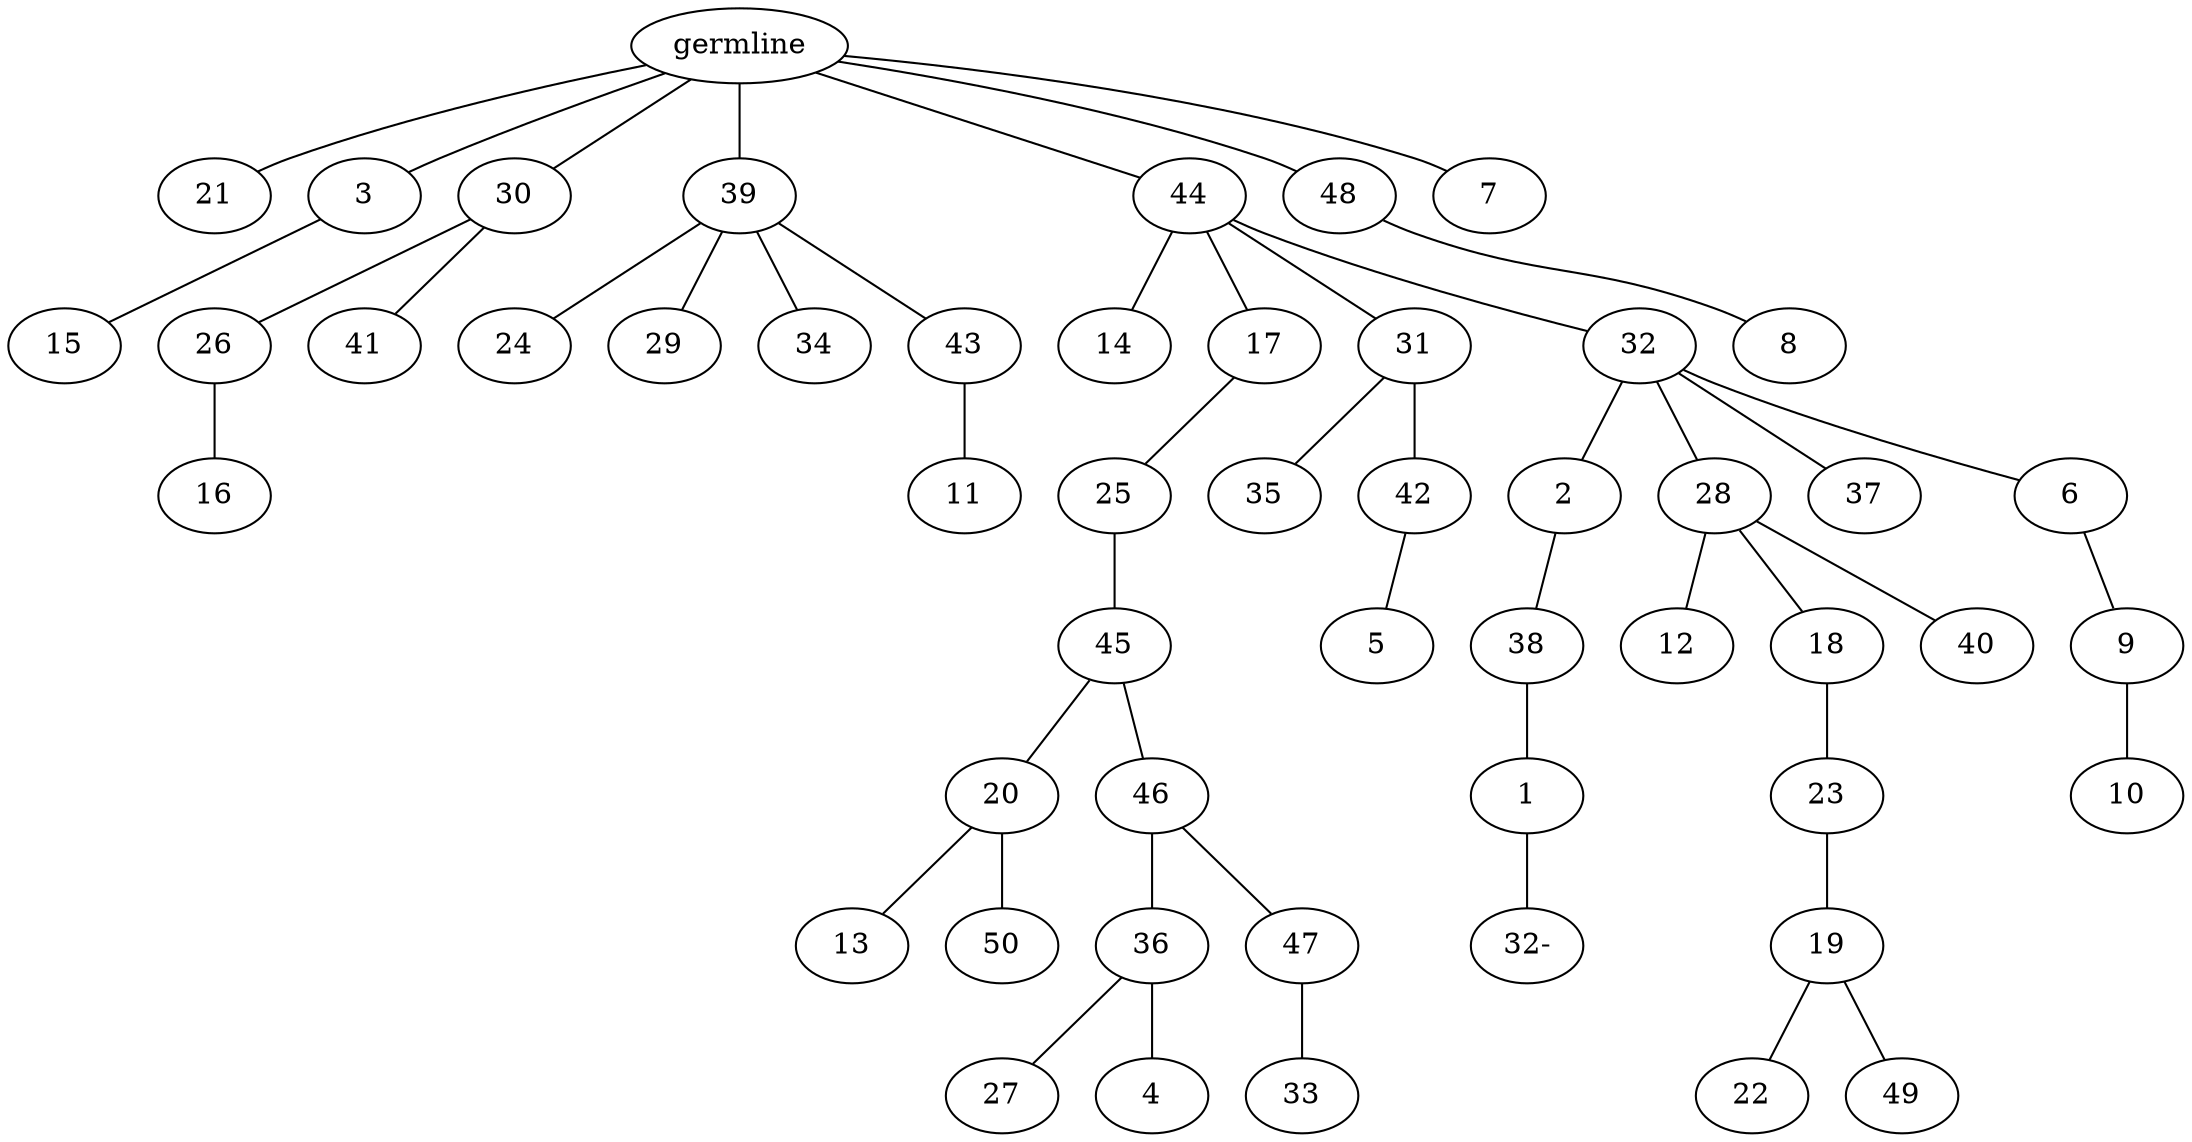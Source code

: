 graph tree {
    "139774406273008" [label="germline"];
    "139774406272336" [label="21"];
    "139774406273392" [label="3"];
    "139774406273920" [label="15"];
    "139774406273968" [label="30"];
    "139774406274544" [label="26"];
    "139774406275024" [label="16"];
    "139774406274832" [label="41"];
    "139774406273632" [label="39"];
    "139774406267568" [label="24"];
    "139774406267664" [label="29"];
    "139774406267856" [label="34"];
    "139774406268288" [label="43"];
    "139774406268720" [label="11"];
    "139774406274448" [label="44"];
    "139774406269248" [label="14"];
    "139774406269344" [label="17"];
    "139774406269968" [label="25"];
    "139774406270496" [label="45"];
    "139774406270928" [label="20"];
    "139774406275520" [label="13"];
    "139774406275616" [label="50"];
    "139774406275184" [label="46"];
    "139774406276288" [label="36"];
    "139774406276816" [label="27"];
    "139774406276912" [label="4"];
    "139774406276480" [label="47"];
    "139774406277584" [label="33"];
    "139774406270016" [label="31"];
    "139774406270832" [label="35"];
    "139774406277536" [label="42"];
    "139774406278640" [label="5"];
    "139774406269632" [label="32"];
    "139774406278928" [label="2"];
    "139774406283712" [label="38"];
    "139774406284144" [label="1"];
    "139774406555584" [label="32-"];
    "139774406279120" [label="28"];
    "139774406284480" [label="12"];
    "139774406284576" [label="18"];
    "139774406285200" [label="23"];
    "139774406285728" [label="19"];
    "139774406286160" [label="22"];
    "139774406286256" [label="49"];
    "139774406285248" [label="40"];
    "139774406284240" [label="37"];
    "139774406283568" [label="6"];
    "139774406286928" [label="9"];
    "139774406295856" [label="10"];
    "139774406267424" [label="48"];
    "139774406286064" [label="8"];
    "139774406268960" [label="7"];
    "139774406273008" -- "139774406272336";
    "139774406273008" -- "139774406273392";
    "139774406273008" -- "139774406273968";
    "139774406273008" -- "139774406273632";
    "139774406273008" -- "139774406274448";
    "139774406273008" -- "139774406267424";
    "139774406273008" -- "139774406268960";
    "139774406273392" -- "139774406273920";
    "139774406273968" -- "139774406274544";
    "139774406273968" -- "139774406274832";
    "139774406274544" -- "139774406275024";
    "139774406273632" -- "139774406267568";
    "139774406273632" -- "139774406267664";
    "139774406273632" -- "139774406267856";
    "139774406273632" -- "139774406268288";
    "139774406268288" -- "139774406268720";
    "139774406274448" -- "139774406269248";
    "139774406274448" -- "139774406269344";
    "139774406274448" -- "139774406270016";
    "139774406274448" -- "139774406269632";
    "139774406269344" -- "139774406269968";
    "139774406269968" -- "139774406270496";
    "139774406270496" -- "139774406270928";
    "139774406270496" -- "139774406275184";
    "139774406270928" -- "139774406275520";
    "139774406270928" -- "139774406275616";
    "139774406275184" -- "139774406276288";
    "139774406275184" -- "139774406276480";
    "139774406276288" -- "139774406276816";
    "139774406276288" -- "139774406276912";
    "139774406276480" -- "139774406277584";
    "139774406270016" -- "139774406270832";
    "139774406270016" -- "139774406277536";
    "139774406277536" -- "139774406278640";
    "139774406269632" -- "139774406278928";
    "139774406269632" -- "139774406279120";
    "139774406269632" -- "139774406284240";
    "139774406269632" -- "139774406283568";
    "139774406278928" -- "139774406283712";
    "139774406283712" -- "139774406284144";
    "139774406284144" -- "139774406555584";
    "139774406279120" -- "139774406284480";
    "139774406279120" -- "139774406284576";
    "139774406279120" -- "139774406285248";
    "139774406284576" -- "139774406285200";
    "139774406285200" -- "139774406285728";
    "139774406285728" -- "139774406286160";
    "139774406285728" -- "139774406286256";
    "139774406283568" -- "139774406286928";
    "139774406286928" -- "139774406295856";
    "139774406267424" -- "139774406286064";
}
